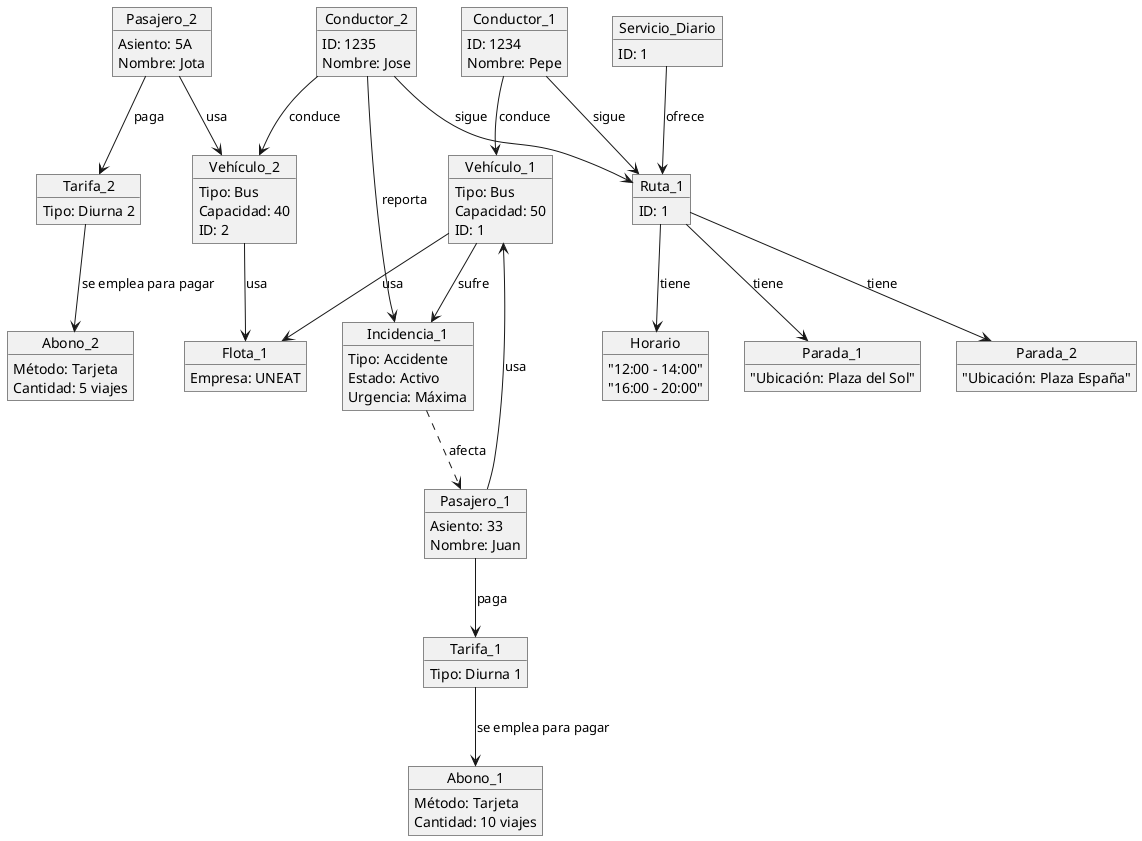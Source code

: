 @startuml DiagramaDeObjetosOriginal

hide circle
hide empty members

object Servicio_Diario {
    ID: 1
}

object Ruta_1 {
    ID: 1
}

object Horario {
    "12:00 - 14:00"
    "16:00 - 20:00"
}

object Parada_1 {
    "Ubicación: Plaza del Sol"
}

object Parada_2 {
    "Ubicación: Plaza España"
}

object Conductor_1 {
    ID: 1234
    Nombre: Pepe
}

object Conductor_2 {
    ID: 1235
    Nombre: Jose
}

object Vehículo_1 {
    Tipo: Bus
    Capacidad: 50
    ID: 1
}

object Vehículo_2 {
    Tipo: Bus
    Capacidad: 40
    ID: 2
}

object Flota_1 {
    Empresa: UNEAT
}

object Incidencia_1 {
    Tipo: Accidente
    Estado: Activo
    Urgencia: Máxima
}

object Pasajero_1 {
    Asiento: 33
    Nombre: Juan
}

object Pasajero_2 {
    Asiento: 5A
    Nombre: Jota
}

object Tarifa_1 {
    Tipo: Diurna 1
}

object Tarifa_2 {
    Tipo: Diurna 2
}

object Abono_1 {
    Método: Tarjeta
    Cantidad: 10 viajes
}

object Abono_2 {
    Método: Tarjeta
    Cantidad: 5 viajes
}

Servicio_Diario --> Ruta_1 : "ofrece"
Ruta_1 --> Parada_1 : "tiene"
Ruta_1 --> Parada_2 : "tiene"
Ruta_1 --> Horario : "tiene"
Conductor_1 --> Ruta_1 : "sigue"
Conductor_2 --> Ruta_1 : "sigue"
Conductor_1 --> Vehículo_1 : "conduce"
Conductor_2 --> Vehículo_2 : "conduce"
Vehículo_1 --> Flota_1 : "usa"
Vehículo_2 --> Flota_1 : "usa"
Vehículo_1 --> Incidencia_1 : "sufre"
Conductor_2 --> Incidencia_1 : "reporta"
Incidencia_1 ..> Pasajero_1 : "afecta"
Pasajero_1 --> Vehículo_1 : "usa"
Pasajero_1 --> Tarifa_1 : "paga"
Pasajero_2 --> Vehículo_2 : "usa"
Pasajero_2 --> Tarifa_2 : "paga"
Tarifa_1 --> Abono_1 : "se emplea para pagar"
Tarifa_2 --> Abono_2 : "se emplea para pagar"

@enduml
